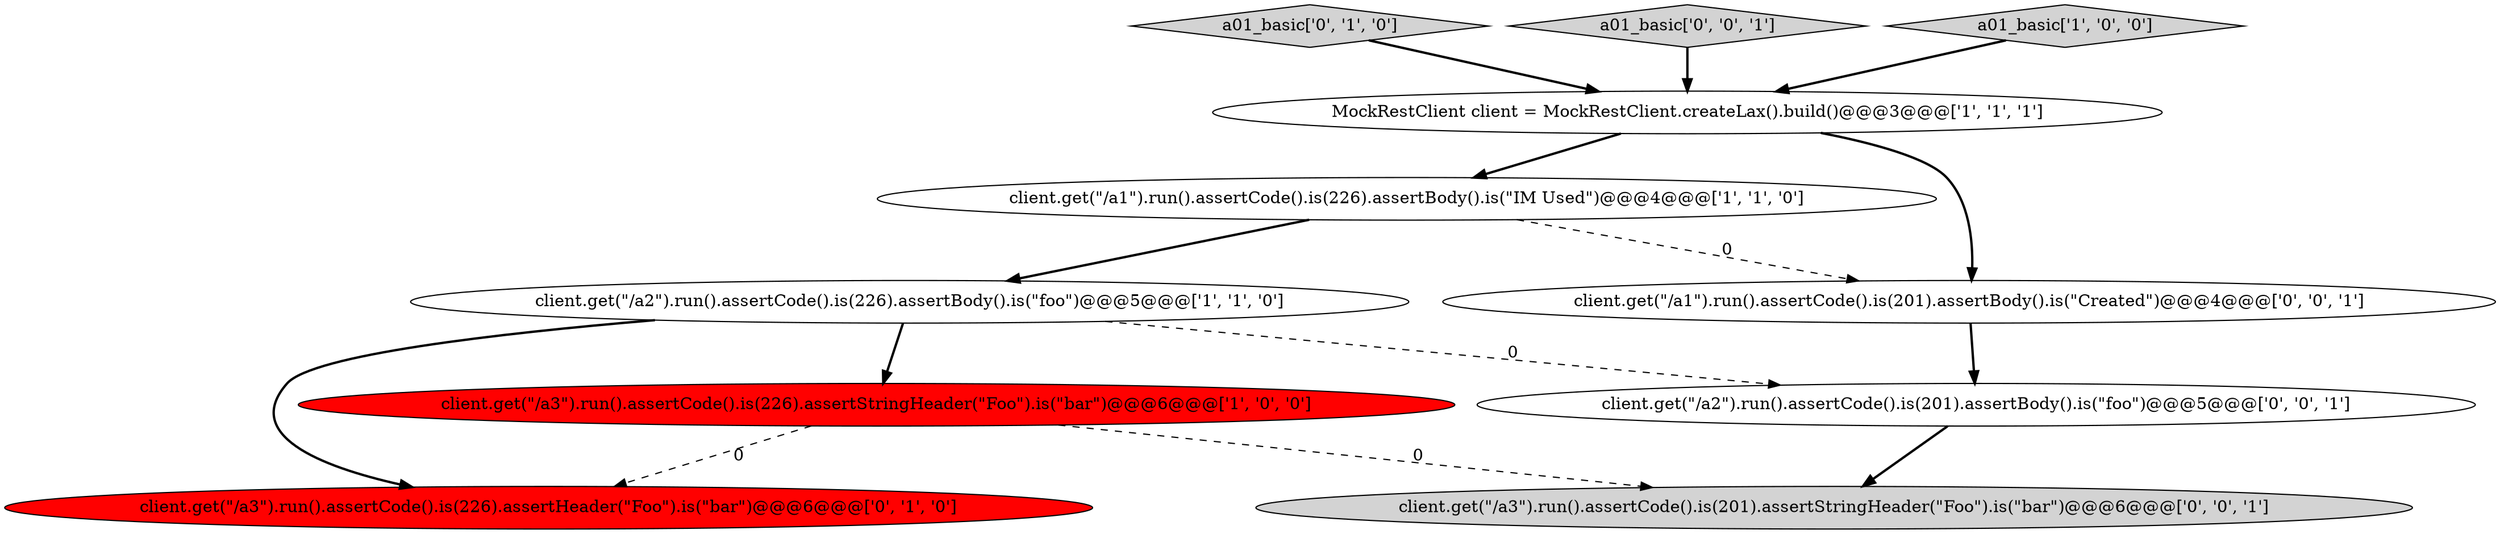 digraph {
2 [style = filled, label = "client.get(\"/a2\").run().assertCode().is(226).assertBody().is(\"foo\")@@@5@@@['1', '1', '0']", fillcolor = white, shape = ellipse image = "AAA0AAABBB1BBB"];
1 [style = filled, label = "client.get(\"/a1\").run().assertCode().is(226).assertBody().is(\"IM Used\")@@@4@@@['1', '1', '0']", fillcolor = white, shape = ellipse image = "AAA0AAABBB1BBB"];
10 [style = filled, label = "client.get(\"/a3\").run().assertCode().is(201).assertStringHeader(\"Foo\").is(\"bar\")@@@6@@@['0', '0', '1']", fillcolor = lightgray, shape = ellipse image = "AAA0AAABBB3BBB"];
6 [style = filled, label = "a01_basic['0', '1', '0']", fillcolor = lightgray, shape = diamond image = "AAA0AAABBB2BBB"];
8 [style = filled, label = "client.get(\"/a2\").run().assertCode().is(201).assertBody().is(\"foo\")@@@5@@@['0', '0', '1']", fillcolor = white, shape = ellipse image = "AAA0AAABBB3BBB"];
9 [style = filled, label = "client.get(\"/a1\").run().assertCode().is(201).assertBody().is(\"Created\")@@@4@@@['0', '0', '1']", fillcolor = white, shape = ellipse image = "AAA0AAABBB3BBB"];
7 [style = filled, label = "a01_basic['0', '0', '1']", fillcolor = lightgray, shape = diamond image = "AAA0AAABBB3BBB"];
5 [style = filled, label = "client.get(\"/a3\").run().assertCode().is(226).assertHeader(\"Foo\").is(\"bar\")@@@6@@@['0', '1', '0']", fillcolor = red, shape = ellipse image = "AAA1AAABBB2BBB"];
3 [style = filled, label = "client.get(\"/a3\").run().assertCode().is(226).assertStringHeader(\"Foo\").is(\"bar\")@@@6@@@['1', '0', '0']", fillcolor = red, shape = ellipse image = "AAA1AAABBB1BBB"];
0 [style = filled, label = "MockRestClient client = MockRestClient.createLax().build()@@@3@@@['1', '1', '1']", fillcolor = white, shape = ellipse image = "AAA0AAABBB1BBB"];
4 [style = filled, label = "a01_basic['1', '0', '0']", fillcolor = lightgray, shape = diamond image = "AAA0AAABBB1BBB"];
3->5 [style = dashed, label="0"];
8->10 [style = bold, label=""];
1->9 [style = dashed, label="0"];
1->2 [style = bold, label=""];
0->9 [style = bold, label=""];
6->0 [style = bold, label=""];
7->0 [style = bold, label=""];
3->10 [style = dashed, label="0"];
9->8 [style = bold, label=""];
2->8 [style = dashed, label="0"];
0->1 [style = bold, label=""];
2->3 [style = bold, label=""];
4->0 [style = bold, label=""];
2->5 [style = bold, label=""];
}
